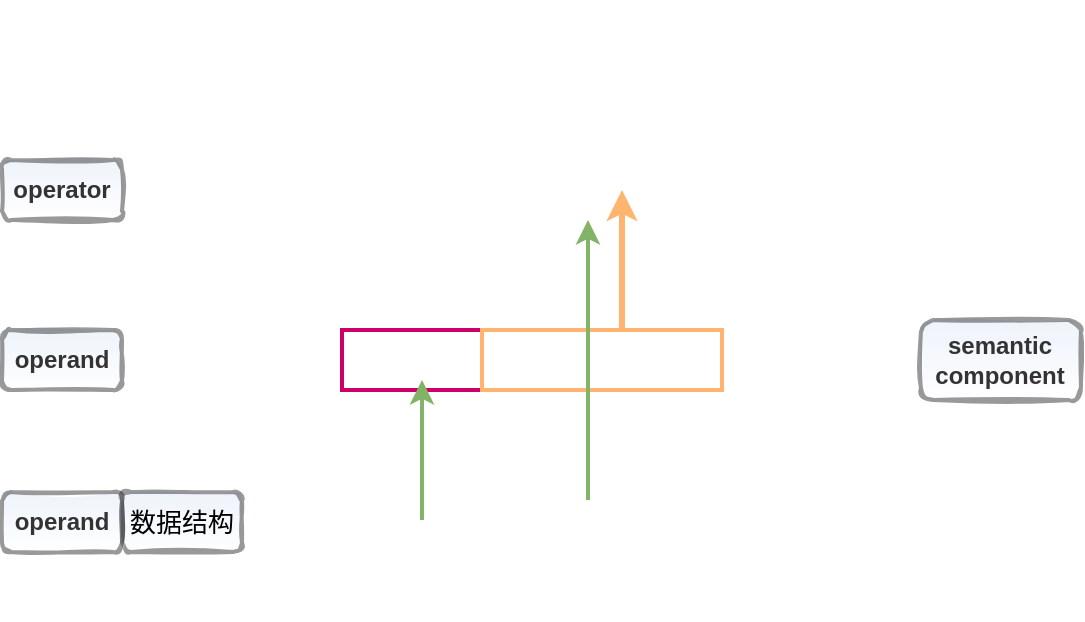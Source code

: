 <mxfile version="17.4.0" type="github">
  <diagram id="knWczhrapMIirLDeCAfI" name="Page-1">
    <mxGraphModel dx="782" dy="514" grid="1" gridSize="10" guides="1" tooltips="1" connect="1" arrows="1" fold="1" page="1" pageScale="1" pageWidth="827" pageHeight="1169" math="0" shadow="0">
      <root>
        <mxCell id="0" />
        <mxCell id="1" parent="0" />
        <mxCell id="IYxswr12Z-hXtfokX92H-4" value="" style="shape=image;imageAspect=0;aspect=fixed;verticalLabelPosition=bottom;verticalAlign=top;image=https://sicp.sourceacademy.org/img_original/ch2-Z-G-6.svg;perimeterSpacing=0;imageBackground=none;imageBorder=none;" parent="1" vertex="1">
          <mxGeometry x="250" y="370" width="399.46" height="310" as="geometry" />
        </mxCell>
        <mxCell id="IYxswr12Z-hXtfokX92H-7" value="" style="rounded=0;whiteSpace=wrap;html=1;strokeColor=#CC0066;fillColor=none;strokeWidth=2;" parent="1" vertex="1">
          <mxGeometry x="360" y="535" width="70" height="30" as="geometry" />
        </mxCell>
        <mxCell id="IYxswr12Z-hXtfokX92H-8" value="" style="rounded=0;whiteSpace=wrap;html=1;strokeColor=#FFB570;fillColor=none;strokeWidth=2;" parent="1" vertex="1">
          <mxGeometry x="430" y="535" width="120" height="30" as="geometry" />
        </mxCell>
        <mxCell id="IYxswr12Z-hXtfokX92H-10" value="" style="endArrow=classic;html=1;rounded=0;strokeColor=#FFB570;strokeWidth=3;" parent="1" edge="1">
          <mxGeometry width="50" height="50" relative="1" as="geometry">
            <mxPoint x="500" y="535" as="sourcePoint" />
            <mxPoint x="500" y="465" as="targetPoint" />
          </mxGeometry>
        </mxCell>
        <mxCell id="rLsTzuVqNVIkeJjBQziX-1" value="&lt;font style=&quot;font-size: 13px&quot;&gt;数据结构&lt;/font&gt;" style="rounded=1;whiteSpace=wrap;html=1;strokeWidth=2;fillWeight=4;hachureGap=8;hachureAngle=45;fillColor=#D4E1F5;sketch=1;opacity=40;shadow=0;glass=0;fillStyle=auto;gradientColor=#ffffff;" parent="1" vertex="1">
          <mxGeometry x="250" y="616" width="60" height="30" as="geometry" />
        </mxCell>
        <mxCell id="rLsTzuVqNVIkeJjBQziX-4" value="" style="endArrow=classic;html=1;rounded=0;fontSize=13;fillColor=#d5e8d4;strokeColor=#82b366;strokeWidth=2;" parent="1" edge="1">
          <mxGeometry width="50" height="50" relative="1" as="geometry">
            <mxPoint x="400" y="630" as="sourcePoint" />
            <mxPoint x="400" y="560" as="targetPoint" />
          </mxGeometry>
        </mxCell>
        <mxCell id="rLsTzuVqNVIkeJjBQziX-5" value="" style="endArrow=classic;html=1;rounded=0;fontSize=13;fillColor=#d5e8d4;strokeColor=#82b366;strokeWidth=2;" parent="1" edge="1">
          <mxGeometry width="50" height="50" relative="1" as="geometry">
            <mxPoint x="483" y="620" as="sourcePoint" />
            <mxPoint x="483" y="480" as="targetPoint" />
          </mxGeometry>
        </mxCell>
        <mxCell id="rLsTzuVqNVIkeJjBQziX-6" value="&lt;b style=&quot;color: rgb(51 , 51 , 51)&quot;&gt;operand&lt;/b&gt;" style="rounded=1;whiteSpace=wrap;html=1;strokeWidth=2;fillWeight=4;hachureGap=8;hachureAngle=45;fillColor=#D4E1F5;sketch=1;opacity=40;shadow=0;glass=0;fillStyle=auto;gradientColor=#ffffff;" parent="1" vertex="1">
          <mxGeometry x="190" y="535" width="60" height="30" as="geometry" />
        </mxCell>
        <mxCell id="rLsTzuVqNVIkeJjBQziX-7" value="&lt;b style=&quot;color: rgb(51 , 51 , 51)&quot;&gt;operator&lt;/b&gt;" style="rounded=1;whiteSpace=wrap;html=1;strokeWidth=2;fillWeight=4;hachureGap=8;hachureAngle=45;fillColor=#D4E1F5;sketch=1;opacity=40;shadow=0;glass=0;fillStyle=auto;gradientColor=#ffffff;" parent="1" vertex="1">
          <mxGeometry x="190" y="450" width="60" height="30" as="geometry" />
        </mxCell>
        <mxCell id="rLsTzuVqNVIkeJjBQziX-8" value="&lt;b style=&quot;color: rgb(51 , 51 , 51)&quot;&gt;semantic component&lt;/b&gt;" style="rounded=1;whiteSpace=wrap;html=1;strokeWidth=2;fillWeight=4;hachureGap=8;hachureAngle=45;fillColor=#D4E1F5;sketch=1;opacity=40;shadow=0;glass=0;fillStyle=auto;gradientColor=#ffffff;" parent="1" vertex="1">
          <mxGeometry x="649.46" y="530" width="80" height="40" as="geometry" />
        </mxCell>
        <mxCell id="Lb3WQvo1iKQj__wqas8m-1" value="&lt;b style=&quot;color: rgb(51 , 51 , 51)&quot;&gt;operand&lt;/b&gt;" style="rounded=1;whiteSpace=wrap;html=1;strokeWidth=2;fillWeight=4;hachureGap=8;hachureAngle=45;fillColor=#D4E1F5;sketch=1;opacity=40;shadow=0;glass=0;fillStyle=auto;gradientColor=#ffffff;" vertex="1" parent="1">
          <mxGeometry x="190" y="616" width="60" height="30" as="geometry" />
        </mxCell>
      </root>
    </mxGraphModel>
  </diagram>
</mxfile>
